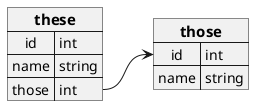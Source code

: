 {
  "sha1": "7smtwm8k0vkxy1d257pzh0v9jvkg18o",
  "insertion": {
    "when": "2024-05-30T20:48:21.270Z",
    "url": "https://forum.plantuml.net/15473/rectangles-corners-package-rectangles-supported-anymore",
    "user": "plantuml@gmail.com"
  }
}
@startuml
!procedure Group($name)
    map "<size:15><b>$name</b></size>" as $name
!endprocedure

!procedure Key($name, $type)
    '<color:#b8861b><&key></color> <b>$name</b> => $type
    $name => $type
!endprocedure

!procedure Field($name, $type)
    '<color:#efefef><&media-record></color> $name => $type
    $name => $type
!endprocedure

Group( these ) {
  Key( id, int )
  Field( name, string )
  Field( those, int )
}

Group( those ) {
  Key( id, int )
  Field( name, string )
}

these::those -> those::id
@enduml
